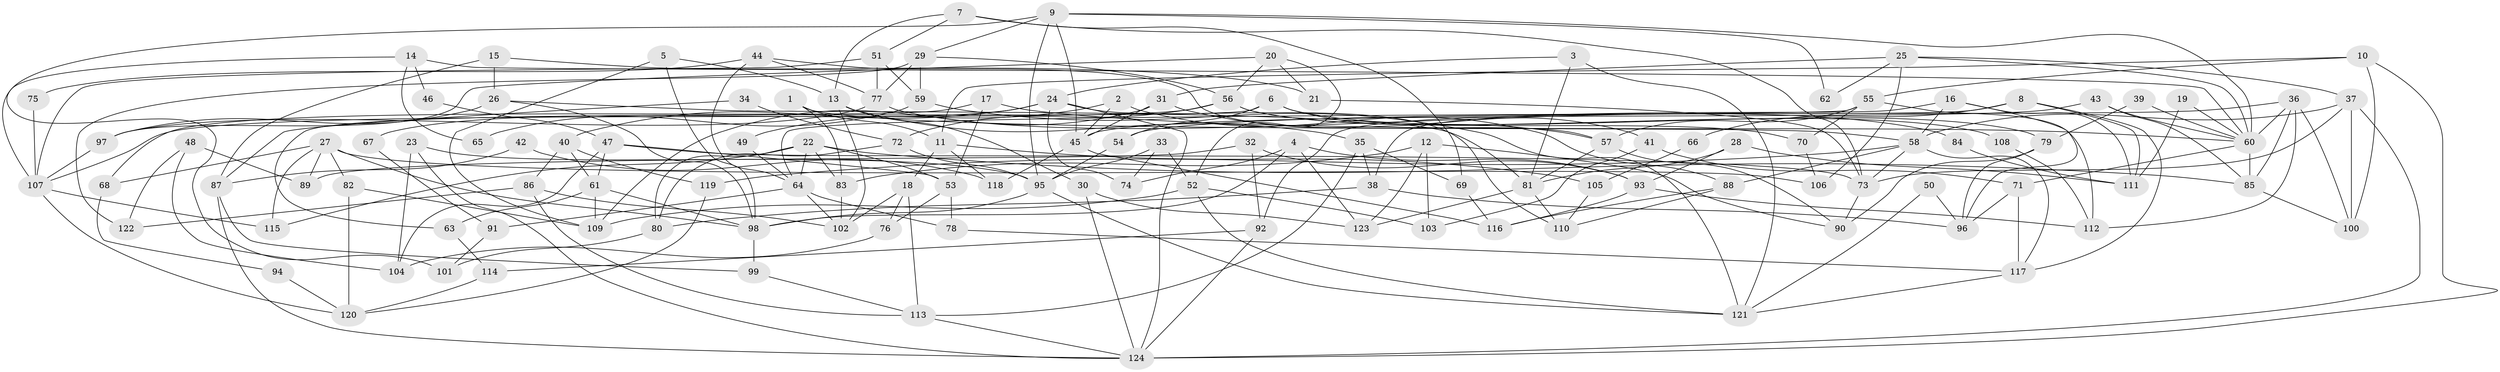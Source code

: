 // coarse degree distribution, {3: 0.23170731707317074, 7: 0.14634146341463414, 9: 0.036585365853658534, 5: 0.15853658536585366, 10: 0.036585365853658534, 4: 0.12195121951219512, 6: 0.08536585365853659, 8: 0.04878048780487805, 2: 0.12195121951219512, 11: 0.012195121951219513}
// Generated by graph-tools (version 1.1) at 2025/52/02/27/25 19:52:01]
// undirected, 124 vertices, 248 edges
graph export_dot {
graph [start="1"]
  node [color=gray90,style=filled];
  1;
  2;
  3;
  4;
  5;
  6;
  7;
  8;
  9;
  10;
  11;
  12;
  13;
  14;
  15;
  16;
  17;
  18;
  19;
  20;
  21;
  22;
  23;
  24;
  25;
  26;
  27;
  28;
  29;
  30;
  31;
  32;
  33;
  34;
  35;
  36;
  37;
  38;
  39;
  40;
  41;
  42;
  43;
  44;
  45;
  46;
  47;
  48;
  49;
  50;
  51;
  52;
  53;
  54;
  55;
  56;
  57;
  58;
  59;
  60;
  61;
  62;
  63;
  64;
  65;
  66;
  67;
  68;
  69;
  70;
  71;
  72;
  73;
  74;
  75;
  76;
  77;
  78;
  79;
  80;
  81;
  82;
  83;
  84;
  85;
  86;
  87;
  88;
  89;
  90;
  91;
  92;
  93;
  94;
  95;
  96;
  97;
  98;
  99;
  100;
  101;
  102;
  103;
  104;
  105;
  106;
  107;
  108;
  109;
  110;
  111;
  112;
  113;
  114;
  115;
  116;
  117;
  118;
  119;
  120;
  121;
  122;
  123;
  124;
  1 -- 83;
  1 -- 11;
  1 -- 58;
  2 -- 88;
  2 -- 45;
  2 -- 49;
  3 -- 121;
  3 -- 24;
  3 -- 81;
  4 -- 123;
  4 -- 98;
  4 -- 74;
  4 -- 93;
  5 -- 109;
  5 -- 13;
  5 -- 98;
  6 -- 63;
  6 -- 41;
  6 -- 54;
  6 -- 79;
  7 -- 13;
  7 -- 73;
  7 -- 51;
  7 -- 69;
  8 -- 117;
  8 -- 111;
  8 -- 66;
  8 -- 92;
  9 -- 45;
  9 -- 95;
  9 -- 29;
  9 -- 60;
  9 -- 62;
  9 -- 101;
  10 -- 124;
  10 -- 55;
  10 -- 11;
  10 -- 100;
  11 -- 18;
  11 -- 105;
  11 -- 118;
  12 -- 83;
  12 -- 90;
  12 -- 103;
  12 -- 123;
  13 -- 102;
  13 -- 30;
  13 -- 35;
  14 -- 107;
  14 -- 60;
  14 -- 46;
  14 -- 65;
  15 -- 87;
  15 -- 26;
  15 -- 21;
  16 -- 58;
  16 -- 96;
  16 -- 38;
  16 -- 111;
  17 -- 60;
  17 -- 53;
  17 -- 68;
  18 -- 102;
  18 -- 113;
  18 -- 76;
  19 -- 111;
  19 -- 60;
  20 -- 21;
  20 -- 56;
  20 -- 52;
  20 -- 97;
  21 -- 73;
  22 -- 80;
  22 -- 85;
  22 -- 53;
  22 -- 64;
  22 -- 83;
  22 -- 115;
  23 -- 95;
  23 -- 104;
  23 -- 124;
  24 -- 124;
  24 -- 74;
  24 -- 40;
  24 -- 67;
  24 -- 110;
  25 -- 31;
  25 -- 106;
  25 -- 37;
  25 -- 60;
  25 -- 62;
  26 -- 97;
  26 -- 81;
  26 -- 98;
  27 -- 98;
  27 -- 115;
  27 -- 68;
  27 -- 82;
  27 -- 89;
  27 -- 106;
  28 -- 93;
  28 -- 81;
  28 -- 111;
  29 -- 77;
  29 -- 56;
  29 -- 59;
  29 -- 122;
  30 -- 124;
  30 -- 123;
  31 -- 45;
  31 -- 57;
  31 -- 109;
  32 -- 92;
  32 -- 89;
  32 -- 93;
  33 -- 95;
  33 -- 52;
  33 -- 74;
  34 -- 72;
  34 -- 87;
  35 -- 69;
  35 -- 38;
  35 -- 113;
  36 -- 85;
  36 -- 60;
  36 -- 54;
  36 -- 100;
  36 -- 112;
  37 -- 100;
  37 -- 58;
  37 -- 73;
  37 -- 124;
  38 -- 80;
  38 -- 96;
  39 -- 79;
  39 -- 60;
  40 -- 119;
  40 -- 61;
  40 -- 86;
  41 -- 71;
  41 -- 103;
  42 -- 87;
  42 -- 118;
  43 -- 85;
  43 -- 60;
  43 -- 45;
  44 -- 64;
  44 -- 57;
  44 -- 75;
  44 -- 77;
  45 -- 116;
  45 -- 118;
  46 -- 47;
  47 -- 73;
  47 -- 61;
  47 -- 53;
  47 -- 104;
  48 -- 104;
  48 -- 122;
  48 -- 89;
  49 -- 64;
  50 -- 121;
  50 -- 96;
  51 -- 59;
  51 -- 77;
  51 -- 107;
  52 -- 109;
  52 -- 103;
  52 -- 121;
  53 -- 76;
  53 -- 78;
  54 -- 95;
  55 -- 64;
  55 -- 112;
  55 -- 57;
  55 -- 70;
  56 -- 107;
  56 -- 70;
  56 -- 72;
  56 -- 108;
  57 -- 90;
  57 -- 81;
  58 -- 73;
  58 -- 88;
  58 -- 117;
  58 -- 119;
  59 -- 121;
  59 -- 65;
  60 -- 71;
  60 -- 85;
  61 -- 98;
  61 -- 63;
  61 -- 109;
  63 -- 114;
  64 -- 78;
  64 -- 91;
  64 -- 102;
  66 -- 105;
  67 -- 91;
  68 -- 94;
  69 -- 116;
  70 -- 106;
  71 -- 117;
  71 -- 96;
  72 -- 95;
  72 -- 80;
  73 -- 90;
  75 -- 107;
  76 -- 104;
  77 -- 84;
  77 -- 97;
  78 -- 117;
  79 -- 96;
  79 -- 90;
  80 -- 101;
  81 -- 110;
  81 -- 123;
  82 -- 109;
  82 -- 120;
  83 -- 102;
  84 -- 111;
  85 -- 100;
  86 -- 113;
  86 -- 102;
  86 -- 122;
  87 -- 99;
  87 -- 124;
  88 -- 110;
  88 -- 116;
  91 -- 101;
  92 -- 124;
  92 -- 114;
  93 -- 112;
  93 -- 116;
  94 -- 120;
  95 -- 98;
  95 -- 121;
  97 -- 107;
  98 -- 99;
  99 -- 113;
  105 -- 110;
  107 -- 115;
  107 -- 120;
  108 -- 112;
  113 -- 124;
  114 -- 120;
  117 -- 121;
  119 -- 120;
}
